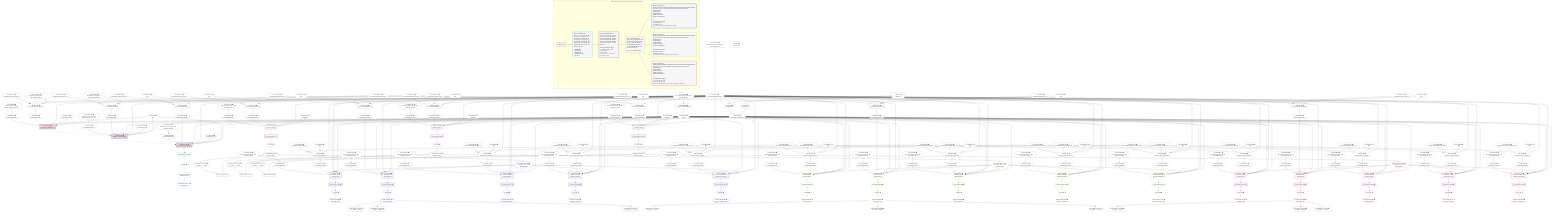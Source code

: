 %%{init: {'themeVariables': { 'fontSize': '12px'}}}%%
graph TD
    classDef path fill:#eee,stroke:#000,color:#000
    classDef plan fill:#fff,stroke-width:1px,color:#000
    classDef itemplan fill:#fff,stroke-width:2px,color:#000
    classDef unbatchedplan fill:#dff,stroke-width:1px,color:#000
    classDef sideeffectplan fill:#fcc,stroke-width:2px,color:#000
    classDef bucket fill:#f6f6f6,color:#000,stroke-width:2px,text-align:left


    %% plan dependencies
    Object157{{"Object[157∈0] ➊<br />ᐸ{reverse,orders,alias,codec}ᐳ"}}:::plan
    Lambda149{{"Lambda[149∈0] ➊<br />ᐸcalculateShouldReverseOrderᐳ"}}:::plan
    Constant154{{"Constant[154∈0] ➊<br />ᐸ[ { fragment: { n: [Array], f: 0, c: 266, [Symbol(pg-sql2-tyᐳ"}}:::plan
    Constant155{{"Constant[155∈0] ➊<br />ᐸsql.identifier(”relational_posts”)ᐳ"}}:::plan
    Constant156{{"Constant[156∈0] ➊<br />ᐸRecordCodec(relational_posts)ᐳ"}}:::plan
    Lambda149 & Constant154 & Constant155 & Constant156 --> Object157
    Object172{{"Object[172∈0] ➊<br />ᐸ{reverse,orders,alias,codec}ᐳ"}}:::plan
    Constant169{{"Constant[169∈0] ➊<br />ᐸ[ { fragment: { n: [Array], f: 0, c: 266, [Symbol(pg-sql2-tyᐳ"}}:::plan
    Constant170{{"Constant[170∈0] ➊<br />ᐸsql.identifier(”relational_posts”)ᐳ"}}:::plan
    Lambda149 & Constant169 & Constant170 & Constant156 --> Object172
    Object187{{"Object[187∈0] ➊<br />ᐸ{reverse,orders,alias,codec}ᐳ"}}:::plan
    Constant184{{"Constant[184∈0] ➊<br />ᐸ[]ᐳ"}}:::plan
    Constant185{{"Constant[185∈0] ➊<br />ᐸsql.identifier(”relational_posts”)ᐳ"}}:::plan
    Lambda149 & Constant184 & Constant185 & Constant156 --> Object187
    Object202{{"Object[202∈0] ➊<br />ᐸ{reverse,orders,alias,codec}ᐳ"}}:::plan
    Constant199{{"Constant[199∈0] ➊<br />ᐸ[]ᐳ"}}:::plan
    Constant200{{"Constant[200∈0] ➊<br />ᐸsql.identifier(”relational_topics”)ᐳ"}}:::plan
    Constant201{{"Constant[201∈0] ➊<br />ᐸRecordCodec(relational_topics)ᐳ"}}:::plan
    Lambda149 & Constant199 & Constant200 & Constant201 --> Object202
    Object217{{"Object[217∈0] ➊<br />ᐸ{reverse,orders,alias,codec}ᐳ"}}:::plan
    Constant214{{"Constant[214∈0] ➊<br />ᐸ[]ᐳ"}}:::plan
    Constant215{{"Constant[215∈0] ➊<br />ᐸsql.identifier(”relational_posts”)ᐳ"}}:::plan
    Lambda149 & Constant214 & Constant215 & Constant156 --> Object217
    Object232{{"Object[232∈0] ➊<br />ᐸ{reverse,orders,alias,codec}ᐳ"}}:::plan
    Constant229{{"Constant[229∈0] ➊<br />ᐸ[]ᐳ"}}:::plan
    Constant230{{"Constant[230∈0] ➊<br />ᐸsql.identifier(”relational_dividers”)ᐳ"}}:::plan
    Constant231{{"Constant[231∈0] ➊<br />ᐸRecordCodec(relational_dividers)ᐳ"}}:::plan
    Lambda149 & Constant229 & Constant230 & Constant231 --> Object232
    Object247{{"Object[247∈0] ➊<br />ᐸ{reverse,orders,alias,codec}ᐳ"}}:::plan
    Constant244{{"Constant[244∈0] ➊<br />ᐸ[]ᐳ"}}:::plan
    Constant245{{"Constant[245∈0] ➊<br />ᐸsql.identifier(”relational_checklists”)ᐳ"}}:::plan
    Constant246{{"Constant[246∈0] ➊<br />ᐸRecordCodec(relational_checklists)ᐳ"}}:::plan
    Lambda149 & Constant244 & Constant245 & Constant246 --> Object247
    Object262{{"Object[262∈0] ➊<br />ᐸ{reverse,orders,alias,codec}ᐳ"}}:::plan
    Constant259{{"Constant[259∈0] ➊<br />ᐸ[]ᐳ"}}:::plan
    Constant260{{"Constant[260∈0] ➊<br />ᐸsql.identifier(”relational_checklist_items”)ᐳ"}}:::plan
    Constant261{{"Constant[261∈0] ➊<br />ᐸRecordCodec(relational_checklist_items)ᐳ"}}:::plan
    Lambda149 & Constant259 & Constant260 & Constant261 --> Object262
    Object277{{"Object[277∈0] ➊<br />ᐸ{reverse,orders,alias,codec}ᐳ"}}:::plan
    Constant274{{"Constant[274∈0] ➊<br />ᐸ[]ᐳ"}}:::plan
    Constant275{{"Constant[275∈0] ➊<br />ᐸsql.identifier(”relational_items”)ᐳ"}}:::plan
    Constant276{{"Constant[276∈0] ➊<br />ᐸRecordCodec(relational_items)ᐳ"}}:::plan
    Lambda149 & Constant274 & Constant275 & Constant276 --> Object277
    Object292{{"Object[292∈0] ➊<br />ᐸ{reverse,orders,alias,codec}ᐳ"}}:::plan
    Constant289{{"Constant[289∈0] ➊<br />ᐸ[]ᐳ"}}:::plan
    Constant290{{"Constant[290∈0] ➊<br />ᐸsql.identifier(”relational_topics”)ᐳ"}}:::plan
    Lambda149 & Constant289 & Constant290 & Constant201 --> Object292
    Object307{{"Object[307∈0] ➊<br />ᐸ{reverse,orders,alias,codec}ᐳ"}}:::plan
    Constant304{{"Constant[304∈0] ➊<br />ᐸ[]ᐳ"}}:::plan
    Constant305{{"Constant[305∈0] ➊<br />ᐸsql.identifier(”relational_posts”)ᐳ"}}:::plan
    Lambda149 & Constant304 & Constant305 & Constant156 --> Object307
    Object322{{"Object[322∈0] ➊<br />ᐸ{reverse,orders,alias,codec}ᐳ"}}:::plan
    Constant319{{"Constant[319∈0] ➊<br />ᐸ[]ᐳ"}}:::plan
    Constant320{{"Constant[320∈0] ➊<br />ᐸsql.identifier(”relational_dividers”)ᐳ"}}:::plan
    Lambda149 & Constant319 & Constant320 & Constant231 --> Object322
    Object337{{"Object[337∈0] ➊<br />ᐸ{reverse,orders,alias,codec}ᐳ"}}:::plan
    Constant334{{"Constant[334∈0] ➊<br />ᐸ[]ᐳ"}}:::plan
    Constant335{{"Constant[335∈0] ➊<br />ᐸsql.identifier(”relational_checklists”)ᐳ"}}:::plan
    Lambda149 & Constant334 & Constant335 & Constant246 --> Object337
    Object352{{"Object[352∈0] ➊<br />ᐸ{reverse,orders,alias,codec}ᐳ"}}:::plan
    Constant349{{"Constant[349∈0] ➊<br />ᐸ[]ᐳ"}}:::plan
    Constant350{{"Constant[350∈0] ➊<br />ᐸsql.identifier(”relational_checklist_items”)ᐳ"}}:::plan
    Lambda149 & Constant349 & Constant350 & Constant261 --> Object352
    Object367{{"Object[367∈0] ➊<br />ᐸ{reverse,orders,alias,codec}ᐳ"}}:::plan
    Constant364{{"Constant[364∈0] ➊<br />ᐸ[]ᐳ"}}:::plan
    Constant365{{"Constant[365∈0] ➊<br />ᐸsql.identifier(”relational_items”)ᐳ"}}:::plan
    Lambda149 & Constant364 & Constant365 & Constant276 --> Object367
    Object382{{"Object[382∈0] ➊<br />ᐸ{reverse,orders,alias,codec}ᐳ"}}:::plan
    Constant379{{"Constant[379∈0] ➊<br />ᐸ[]ᐳ"}}:::plan
    Constant380{{"Constant[380∈0] ➊<br />ᐸsql.identifier(”relational_topics”)ᐳ"}}:::plan
    Lambda149 & Constant379 & Constant380 & Constant201 --> Object382
    Object397{{"Object[397∈0] ➊<br />ᐸ{reverse,orders,alias,codec}ᐳ"}}:::plan
    Constant394{{"Constant[394∈0] ➊<br />ᐸ[]ᐳ"}}:::plan
    Constant395{{"Constant[395∈0] ➊<br />ᐸsql.identifier(”relational_posts”)ᐳ"}}:::plan
    Lambda149 & Constant394 & Constant395 & Constant156 --> Object397
    Object412{{"Object[412∈0] ➊<br />ᐸ{reverse,orders,alias,codec}ᐳ"}}:::plan
    Constant409{{"Constant[409∈0] ➊<br />ᐸ[]ᐳ"}}:::plan
    Constant410{{"Constant[410∈0] ➊<br />ᐸsql.identifier(”relational_dividers”)ᐳ"}}:::plan
    Lambda149 & Constant409 & Constant410 & Constant231 --> Object412
    Object427{{"Object[427∈0] ➊<br />ᐸ{reverse,orders,alias,codec}ᐳ"}}:::plan
    Constant424{{"Constant[424∈0] ➊<br />ᐸ[]ᐳ"}}:::plan
    Constant425{{"Constant[425∈0] ➊<br />ᐸsql.identifier(”relational_checklists”)ᐳ"}}:::plan
    Lambda149 & Constant424 & Constant425 & Constant246 --> Object427
    Object442{{"Object[442∈0] ➊<br />ᐸ{reverse,orders,alias,codec}ᐳ"}}:::plan
    Constant439{{"Constant[439∈0] ➊<br />ᐸ[]ᐳ"}}:::plan
    Constant440{{"Constant[440∈0] ➊<br />ᐸsql.identifier(”relational_checklist_items”)ᐳ"}}:::plan
    Lambda149 & Constant439 & Constant440 & Constant261 --> Object442
    Object457{{"Object[457∈0] ➊<br />ᐸ{reverse,orders,alias,codec}ᐳ"}}:::plan
    Constant454{{"Constant[454∈0] ➊<br />ᐸ[]ᐳ"}}:::plan
    Constant455{{"Constant[455∈0] ➊<br />ᐸsql.identifier(”relational_items”)ᐳ"}}:::plan
    Lambda149 & Constant454 & Constant455 & Constant276 --> Object457
    Object11{{"Object[11∈0] ➊<br />ᐸ{pgSettings,withPgClient}ᐳ"}}:::plan
    Access9{{"Access[9∈0] ➊<br />ᐸ2.pgSettingsᐳ"}}:::plan
    Access10{{"Access[10∈0] ➊<br />ᐸ2.withPgClientᐳ"}}:::plan
    Access9 & Access10 --> Object11
    __Value2["__Value[2∈0] ➊<br />ᐸcontextᐳ"]:::plan
    __Value2 --> Access9
    __Value2 --> Access10
    Constant467{{"Constant[467∈0] ➊<br />ᐸ§{ first: null, last: null, cursorLower: null, cursorUpper: ᐳ"}}:::plan
    Constant467 --> Lambda149
    Lambda152{{"Lambda[152∈0] ➊<br />ᐸcalculateLimitAndOffsetSQLᐳ"}}:::plan
    Constant468{{"Constant[468∈0] ➊<br />ᐸ§{ first: null, last: null, cursorLower: null, cursorUpper: ᐳ"}}:::plan
    Constant468 --> Lambda152
    Access153{{"Access[153∈0] ➊<br />ᐸ152.0ᐳ"}}:::plan
    Lambda152 --> Access153
    Lambda158{{"Lambda[158∈0] ➊<br />ᐸcalculateOrderBySQLᐳ"}}:::plan
    Object157 --> Lambda158
    Lambda163{{"Lambda[163∈0] ➊<br />ᐸcalculateOrderBySQLᐳ"}}:::plan
    Constant469{{"Constant[469∈0] ➊<br />ᐸ§{ reverse: false, orders: [ { fragment: [Object], codec: Coᐳ"}}:::plan
    Constant469 --> Lambda163
    Lambda173{{"Lambda[173∈0] ➊<br />ᐸcalculateOrderBySQLᐳ"}}:::plan
    Object172 --> Lambda173
    Lambda178{{"Lambda[178∈0] ➊<br />ᐸcalculateOrderBySQLᐳ"}}:::plan
    Constant470{{"Constant[470∈0] ➊<br />ᐸ§{ reverse: false, orders: [ { fragment: [Object], codec: Coᐳ"}}:::plan
    Constant470 --> Lambda178
    Lambda188{{"Lambda[188∈0] ➊<br />ᐸcalculateOrderBySQLᐳ"}}:::plan
    Object187 --> Lambda188
    Lambda193{{"Lambda[193∈0] ➊<br />ᐸcalculateOrderBySQLᐳ"}}:::plan
    Constant471{{"Constant[471∈0] ➊<br />ᐸ§{ reverse: false, orders: [], alias: sql.identifier(”relatiᐳ"}}:::plan
    Constant471 --> Lambda193
    Lambda203{{"Lambda[203∈0] ➊<br />ᐸcalculateOrderBySQLᐳ"}}:::plan
    Object202 --> Lambda203
    Lambda208{{"Lambda[208∈0] ➊<br />ᐸcalculateOrderBySQLᐳ"}}:::plan
    Constant472{{"Constant[472∈0] ➊<br />ᐸ§{ reverse: false, orders: [], alias: sql.identifier(”relatiᐳ"}}:::plan
    Constant472 --> Lambda208
    Lambda218{{"Lambda[218∈0] ➊<br />ᐸcalculateOrderBySQLᐳ"}}:::plan
    Object217 --> Lambda218
    Lambda223{{"Lambda[223∈0] ➊<br />ᐸcalculateOrderBySQLᐳ"}}:::plan
    Constant473{{"Constant[473∈0] ➊<br />ᐸ§{ reverse: false, orders: [], alias: sql.identifier(”relatiᐳ"}}:::plan
    Constant473 --> Lambda223
    Lambda233{{"Lambda[233∈0] ➊<br />ᐸcalculateOrderBySQLᐳ"}}:::plan
    Object232 --> Lambda233
    Lambda238{{"Lambda[238∈0] ➊<br />ᐸcalculateOrderBySQLᐳ"}}:::plan
    Constant474{{"Constant[474∈0] ➊<br />ᐸ§{ reverse: false, orders: [], alias: sql.identifier(”relatiᐳ"}}:::plan
    Constant474 --> Lambda238
    Lambda248{{"Lambda[248∈0] ➊<br />ᐸcalculateOrderBySQLᐳ"}}:::plan
    Object247 --> Lambda248
    Lambda253{{"Lambda[253∈0] ➊<br />ᐸcalculateOrderBySQLᐳ"}}:::plan
    Constant475{{"Constant[475∈0] ➊<br />ᐸ§{ reverse: false, orders: [], alias: sql.identifier(”relatiᐳ"}}:::plan
    Constant475 --> Lambda253
    Lambda263{{"Lambda[263∈0] ➊<br />ᐸcalculateOrderBySQLᐳ"}}:::plan
    Object262 --> Lambda263
    Lambda268{{"Lambda[268∈0] ➊<br />ᐸcalculateOrderBySQLᐳ"}}:::plan
    Constant476{{"Constant[476∈0] ➊<br />ᐸ§{ reverse: false, orders: [], alias: sql.identifier(”relatiᐳ"}}:::plan
    Constant476 --> Lambda268
    Lambda278{{"Lambda[278∈0] ➊<br />ᐸcalculateOrderBySQLᐳ"}}:::plan
    Object277 --> Lambda278
    Lambda283{{"Lambda[283∈0] ➊<br />ᐸcalculateOrderBySQLᐳ"}}:::plan
    Constant477{{"Constant[477∈0] ➊<br />ᐸ§{ reverse: false, orders: [], alias: sql.identifier(”relatiᐳ"}}:::plan
    Constant477 --> Lambda283
    Lambda293{{"Lambda[293∈0] ➊<br />ᐸcalculateOrderBySQLᐳ"}}:::plan
    Object292 --> Lambda293
    Lambda298{{"Lambda[298∈0] ➊<br />ᐸcalculateOrderBySQLᐳ"}}:::plan
    Constant478{{"Constant[478∈0] ➊<br />ᐸ§{ reverse: false, orders: [], alias: sql.identifier(”relatiᐳ"}}:::plan
    Constant478 --> Lambda298
    Lambda308{{"Lambda[308∈0] ➊<br />ᐸcalculateOrderBySQLᐳ"}}:::plan
    Object307 --> Lambda308
    Lambda313{{"Lambda[313∈0] ➊<br />ᐸcalculateOrderBySQLᐳ"}}:::plan
    Constant479{{"Constant[479∈0] ➊<br />ᐸ§{ reverse: false, orders: [], alias: sql.identifier(”relatiᐳ"}}:::plan
    Constant479 --> Lambda313
    Lambda323{{"Lambda[323∈0] ➊<br />ᐸcalculateOrderBySQLᐳ"}}:::plan
    Object322 --> Lambda323
    Lambda328{{"Lambda[328∈0] ➊<br />ᐸcalculateOrderBySQLᐳ"}}:::plan
    Constant480{{"Constant[480∈0] ➊<br />ᐸ§{ reverse: false, orders: [], alias: sql.identifier(”relatiᐳ"}}:::plan
    Constant480 --> Lambda328
    Lambda338{{"Lambda[338∈0] ➊<br />ᐸcalculateOrderBySQLᐳ"}}:::plan
    Object337 --> Lambda338
    Lambda343{{"Lambda[343∈0] ➊<br />ᐸcalculateOrderBySQLᐳ"}}:::plan
    Constant481{{"Constant[481∈0] ➊<br />ᐸ§{ reverse: false, orders: [], alias: sql.identifier(”relatiᐳ"}}:::plan
    Constant481 --> Lambda343
    Lambda353{{"Lambda[353∈0] ➊<br />ᐸcalculateOrderBySQLᐳ"}}:::plan
    Object352 --> Lambda353
    Lambda358{{"Lambda[358∈0] ➊<br />ᐸcalculateOrderBySQLᐳ"}}:::plan
    Constant482{{"Constant[482∈0] ➊<br />ᐸ§{ reverse: false, orders: [], alias: sql.identifier(”relatiᐳ"}}:::plan
    Constant482 --> Lambda358
    Lambda368{{"Lambda[368∈0] ➊<br />ᐸcalculateOrderBySQLᐳ"}}:::plan
    Object367 --> Lambda368
    Lambda373{{"Lambda[373∈0] ➊<br />ᐸcalculateOrderBySQLᐳ"}}:::plan
    Constant483{{"Constant[483∈0] ➊<br />ᐸ§{ reverse: false, orders: [], alias: sql.identifier(”relatiᐳ"}}:::plan
    Constant483 --> Lambda373
    Lambda383{{"Lambda[383∈0] ➊<br />ᐸcalculateOrderBySQLᐳ"}}:::plan
    Object382 --> Lambda383
    Lambda388{{"Lambda[388∈0] ➊<br />ᐸcalculateOrderBySQLᐳ"}}:::plan
    Constant484{{"Constant[484∈0] ➊<br />ᐸ§{ reverse: false, orders: [], alias: sql.identifier(”relatiᐳ"}}:::plan
    Constant484 --> Lambda388
    Lambda398{{"Lambda[398∈0] ➊<br />ᐸcalculateOrderBySQLᐳ"}}:::plan
    Object397 --> Lambda398
    Lambda403{{"Lambda[403∈0] ➊<br />ᐸcalculateOrderBySQLᐳ"}}:::plan
    Constant485{{"Constant[485∈0] ➊<br />ᐸ§{ reverse: false, orders: [], alias: sql.identifier(”relatiᐳ"}}:::plan
    Constant485 --> Lambda403
    Lambda413{{"Lambda[413∈0] ➊<br />ᐸcalculateOrderBySQLᐳ"}}:::plan
    Object412 --> Lambda413
    Lambda418{{"Lambda[418∈0] ➊<br />ᐸcalculateOrderBySQLᐳ"}}:::plan
    Constant486{{"Constant[486∈0] ➊<br />ᐸ§{ reverse: false, orders: [], alias: sql.identifier(”relatiᐳ"}}:::plan
    Constant486 --> Lambda418
    Lambda428{{"Lambda[428∈0] ➊<br />ᐸcalculateOrderBySQLᐳ"}}:::plan
    Object427 --> Lambda428
    Lambda433{{"Lambda[433∈0] ➊<br />ᐸcalculateOrderBySQLᐳ"}}:::plan
    Constant487{{"Constant[487∈0] ➊<br />ᐸ§{ reverse: false, orders: [], alias: sql.identifier(”relatiᐳ"}}:::plan
    Constant487 --> Lambda433
    Lambda443{{"Lambda[443∈0] ➊<br />ᐸcalculateOrderBySQLᐳ"}}:::plan
    Object442 --> Lambda443
    Lambda448{{"Lambda[448∈0] ➊<br />ᐸcalculateOrderBySQLᐳ"}}:::plan
    Constant488{{"Constant[488∈0] ➊<br />ᐸ§{ reverse: false, orders: [], alias: sql.identifier(”relatiᐳ"}}:::plan
    Constant488 --> Lambda448
    Lambda458{{"Lambda[458∈0] ➊<br />ᐸcalculateOrderBySQLᐳ"}}:::plan
    Object457 --> Lambda458
    Lambda463{{"Lambda[463∈0] ➊<br />ᐸcalculateOrderBySQLᐳ"}}:::plan
    Constant489{{"Constant[489∈0] ➊<br />ᐸ§{ reverse: false, orders: [], alias: sql.identifier(”relatiᐳ"}}:::plan
    Constant489 --> Lambda463
    __Value4["__Value[4∈0] ➊<br />ᐸrootValueᐳ"]:::plan
    Constant6{{"Constant[6∈0] ➊<br />ᐸ2ᐳ"}}:::plan
    Constant7{{"Constant[7∈0] ➊<br />ᐸ'Computed post ꖛ1'ᐳ"}}:::plan
    Constant13{{"Constant[13∈0] ➊<br />ᐸ'Computed post ꖛ2'ᐳ"}}:::plan
    Constant19{{"Constant[19∈0] ➊<br />ᐸ'Computed post ꖛ3'ᐳ"}}:::plan
    Constant464{{"Constant[464∈0] ➊<br />ᐸ1000000ᐳ"}}:::plan
    Constant465{{"Constant[465∈0] ➊<br />ᐸ1000001ᐳ"}}:::plan
    Constant466{{"Constant[466∈0] ➊<br />ᐸ1000002ᐳ"}}:::plan
    PgSelect8[["PgSelect[8∈1] ➊<br />ᐸrelational_posts(mutation)ᐳ"]]:::sideeffectplan
    Object11 & Constant6 & Constant7 & Lambda149 & Access153 & Lambda158 & Lambda163 --> PgSelect8
    PgSelect14[["PgSelect[14∈1] ➊<br />ᐸrelational_posts(mutation)ᐳ"]]:::sideeffectplan
    Object11 & Constant6 & Constant13 & Lambda149 & Access153 & Lambda173 & Lambda178 --> PgSelect14
    PgSelect20[["PgSelect[20∈1] ➊<br />ᐸrelational_posts(mutation)ᐳ"]]:::sideeffectplan
    Object11 & Constant6 & Constant19 & Lambda149 & Access153 & Lambda188 & Lambda193 --> PgSelect20
    First24{{"First[24∈1] ➊"}}:::plan
    PgSelectRows25[["PgSelectRows[25∈1] ➊"]]:::plan
    PgSelectRows25 --> First24
    PgSelect20 --> PgSelectRows25
    PgSelectSingle26{{"PgSelectSingle[26∈1] ➊<br />ᐸrelational_postsᐳ"}}:::plan
    First24 --> PgSelectSingle26
    PgClassExpression27{{"PgClassExpression[27∈1] ➊<br />ᐸ__relational_posts__ᐳ"}}:::plan
    PgSelectSingle26 --> PgClassExpression27
    PgSelect29[["PgSelect[29∈2] ➊<br />ᐸrelational_itemsᐳ"]]:::plan
    Object11 & Constant464 & Lambda149 & Access153 & Lambda278 & Lambda283 --> PgSelect29
    PgSelect70[["PgSelect[70∈2] ➊<br />ᐸrelational_itemsᐳ"]]:::plan
    Object11 & Constant465 & Lambda149 & Access153 & Lambda368 & Lambda373 --> PgSelect70
    PgSelect109[["PgSelect[109∈2] ➊<br />ᐸrelational_itemsᐳ"]]:::plan
    Object11 & Constant466 & Lambda149 & Access153 & Lambda458 & Lambda463 --> PgSelect109
    PgPolymorphic37{{"PgPolymorphic[37∈2] ➊"}}:::plan
    PgSelectSingle35{{"PgSelectSingle[35∈2] ➊<br />ᐸrelational_itemsᐳ"}}:::plan
    PgClassExpression36{{"PgClassExpression[36∈2] ➊<br />ᐸ__relation...s__.”type”ᐳ"}}:::plan
    PgSelectSingle35 & PgClassExpression36 --> PgPolymorphic37
    PgPolymorphic76{{"PgPolymorphic[76∈2] ➊"}}:::plan
    PgSelectSingle74{{"PgSelectSingle[74∈2] ➊<br />ᐸrelational_itemsᐳ"}}:::plan
    PgClassExpression75{{"PgClassExpression[75∈2] ➊<br />ᐸ__relation...s__.”type”ᐳ"}}:::plan
    PgSelectSingle74 & PgClassExpression75 --> PgPolymorphic76
    PgPolymorphic115{{"PgPolymorphic[115∈2] ➊"}}:::plan
    PgSelectSingle113{{"PgSelectSingle[113∈2] ➊<br />ᐸrelational_itemsᐳ"}}:::plan
    PgClassExpression114{{"PgClassExpression[114∈2] ➊<br />ᐸ__relation...s__.”type”ᐳ"}}:::plan
    PgSelectSingle113 & PgClassExpression114 --> PgPolymorphic115
    First33{{"First[33∈2] ➊"}}:::plan
    PgSelectRows34[["PgSelectRows[34∈2] ➊"]]:::plan
    PgSelectRows34 --> First33
    PgSelect29 --> PgSelectRows34
    First33 --> PgSelectSingle35
    PgSelectSingle35 --> PgClassExpression36
    First72{{"First[72∈2] ➊"}}:::plan
    PgSelectRows73[["PgSelectRows[73∈2] ➊"]]:::plan
    PgSelectRows73 --> First72
    PgSelect70 --> PgSelectRows73
    First72 --> PgSelectSingle74
    PgSelectSingle74 --> PgClassExpression75
    First111{{"First[111∈2] ➊"}}:::plan
    PgSelectRows112[["PgSelectRows[112∈2] ➊"]]:::plan
    PgSelectRows112 --> First111
    PgSelect109 --> PgSelectRows112
    First111 --> PgSelectSingle113
    PgSelectSingle113 --> PgClassExpression114
    PgSelect39[["PgSelect[39∈4] ➊<br />ᐸrelational_topicsᐳ<br />ᐳRelationalTopic"]]:::plan
    PgClassExpression38{{"PgClassExpression[38∈4] ➊<br />ᐸ__relation...ems__.”id”ᐳ<br />ᐳRelationalTopic"}}:::plan
    Object11 & PgClassExpression38 & Lambda149 & Access153 & Lambda203 & Lambda208 --> PgSelect39
    PgSelect46[["PgSelect[46∈4] ➊<br />ᐸrelational_postsᐳ<br />ᐳRelationalPost"]]:::plan
    Object11 & PgClassExpression38 & Lambda149 & Access153 & Lambda218 & Lambda223 --> PgSelect46
    PgSelect54[["PgSelect[54∈4] ➊<br />ᐸrelational_dividersᐳ<br />ᐳRelationalDivider"]]:::plan
    Object11 & PgClassExpression38 & Lambda149 & Access153 & Lambda233 & Lambda238 --> PgSelect54
    PgSelect59[["PgSelect[59∈4] ➊<br />ᐸrelational_checklistsᐳ<br />ᐳRelationalChecklist"]]:::plan
    Object11 & PgClassExpression38 & Lambda149 & Access153 & Lambda248 & Lambda253 --> PgSelect59
    PgSelect64[["PgSelect[64∈4] ➊<br />ᐸrelational_checklist_itemsᐳ<br />ᐳRelationalChecklistItem"]]:::plan
    Object11 & PgClassExpression38 & Lambda149 & Access153 & Lambda263 & Lambda268 --> PgSelect64
    PgSelectSingle35 --> PgClassExpression38
    First43{{"First[43∈4] ➊"}}:::plan
    PgSelectRows44[["PgSelectRows[44∈4] ➊"]]:::plan
    PgSelectRows44 --> First43
    PgSelect39 --> PgSelectRows44
    PgSelectSingle45{{"PgSelectSingle[45∈4] ➊<br />ᐸrelational_topicsᐳ"}}:::plan
    First43 --> PgSelectSingle45
    First48{{"First[48∈4] ➊"}}:::plan
    PgSelectRows49[["PgSelectRows[49∈4] ➊"]]:::plan
    PgSelectRows49 --> First48
    PgSelect46 --> PgSelectRows49
    PgSelectSingle50{{"PgSelectSingle[50∈4] ➊<br />ᐸrelational_postsᐳ"}}:::plan
    First48 --> PgSelectSingle50
    PgClassExpression51{{"PgClassExpression[51∈4] ➊<br />ᐸ__relation...__.”title”ᐳ"}}:::plan
    PgSelectSingle50 --> PgClassExpression51
    PgClassExpression52{{"PgClassExpression[52∈4] ➊<br />ᐸ__relation...scription”ᐳ"}}:::plan
    PgSelectSingle50 --> PgClassExpression52
    PgClassExpression53{{"PgClassExpression[53∈4] ➊<br />ᐸ__relation...s__.”note”ᐳ"}}:::plan
    PgSelectSingle50 --> PgClassExpression53
    First56{{"First[56∈4] ➊"}}:::plan
    PgSelectRows57[["PgSelectRows[57∈4] ➊"]]:::plan
    PgSelectRows57 --> First56
    PgSelect54 --> PgSelectRows57
    PgSelectSingle58{{"PgSelectSingle[58∈4] ➊<br />ᐸrelational_dividersᐳ"}}:::plan
    First56 --> PgSelectSingle58
    First61{{"First[61∈4] ➊"}}:::plan
    PgSelectRows62[["PgSelectRows[62∈4] ➊"]]:::plan
    PgSelectRows62 --> First61
    PgSelect59 --> PgSelectRows62
    PgSelectSingle63{{"PgSelectSingle[63∈4] ➊<br />ᐸrelational_checklistsᐳ"}}:::plan
    First61 --> PgSelectSingle63
    First66{{"First[66∈4] ➊"}}:::plan
    PgSelectRows67[["PgSelectRows[67∈4] ➊"]]:::plan
    PgSelectRows67 --> First66
    PgSelect64 --> PgSelectRows67
    PgSelectSingle68{{"PgSelectSingle[68∈4] ➊<br />ᐸrelational_checklist_itemsᐳ"}}:::plan
    First66 --> PgSelectSingle68
    PgSelect78[["PgSelect[78∈5] ➊<br />ᐸrelational_topicsᐳ<br />ᐳRelationalTopic"]]:::plan
    PgClassExpression77{{"PgClassExpression[77∈5] ➊<br />ᐸ__relation...ems__.”id”ᐳ<br />ᐳRelationalTopic"}}:::plan
    Object11 & PgClassExpression77 & Lambda149 & Access153 & Lambda293 & Lambda298 --> PgSelect78
    PgSelect85[["PgSelect[85∈5] ➊<br />ᐸrelational_postsᐳ<br />ᐳRelationalPost"]]:::plan
    Object11 & PgClassExpression77 & Lambda149 & Access153 & Lambda308 & Lambda313 --> PgSelect85
    PgSelect93[["PgSelect[93∈5] ➊<br />ᐸrelational_dividersᐳ<br />ᐳRelationalDivider"]]:::plan
    Object11 & PgClassExpression77 & Lambda149 & Access153 & Lambda323 & Lambda328 --> PgSelect93
    PgSelect98[["PgSelect[98∈5] ➊<br />ᐸrelational_checklistsᐳ<br />ᐳRelationalChecklist"]]:::plan
    Object11 & PgClassExpression77 & Lambda149 & Access153 & Lambda338 & Lambda343 --> PgSelect98
    PgSelect103[["PgSelect[103∈5] ➊<br />ᐸrelational_checklist_itemsᐳ<br />ᐳRelationalChecklistItem"]]:::plan
    Object11 & PgClassExpression77 & Lambda149 & Access153 & Lambda353 & Lambda358 --> PgSelect103
    PgSelectSingle74 --> PgClassExpression77
    First82{{"First[82∈5] ➊"}}:::plan
    PgSelectRows83[["PgSelectRows[83∈5] ➊"]]:::plan
    PgSelectRows83 --> First82
    PgSelect78 --> PgSelectRows83
    PgSelectSingle84{{"PgSelectSingle[84∈5] ➊<br />ᐸrelational_topicsᐳ"}}:::plan
    First82 --> PgSelectSingle84
    First87{{"First[87∈5] ➊"}}:::plan
    PgSelectRows88[["PgSelectRows[88∈5] ➊"]]:::plan
    PgSelectRows88 --> First87
    PgSelect85 --> PgSelectRows88
    PgSelectSingle89{{"PgSelectSingle[89∈5] ➊<br />ᐸrelational_postsᐳ"}}:::plan
    First87 --> PgSelectSingle89
    PgClassExpression90{{"PgClassExpression[90∈5] ➊<br />ᐸ__relation...__.”title”ᐳ"}}:::plan
    PgSelectSingle89 --> PgClassExpression90
    PgClassExpression91{{"PgClassExpression[91∈5] ➊<br />ᐸ__relation...scription”ᐳ"}}:::plan
    PgSelectSingle89 --> PgClassExpression91
    PgClassExpression92{{"PgClassExpression[92∈5] ➊<br />ᐸ__relation...s__.”note”ᐳ"}}:::plan
    PgSelectSingle89 --> PgClassExpression92
    First95{{"First[95∈5] ➊"}}:::plan
    PgSelectRows96[["PgSelectRows[96∈5] ➊"]]:::plan
    PgSelectRows96 --> First95
    PgSelect93 --> PgSelectRows96
    PgSelectSingle97{{"PgSelectSingle[97∈5] ➊<br />ᐸrelational_dividersᐳ"}}:::plan
    First95 --> PgSelectSingle97
    First100{{"First[100∈5] ➊"}}:::plan
    PgSelectRows101[["PgSelectRows[101∈5] ➊"]]:::plan
    PgSelectRows101 --> First100
    PgSelect98 --> PgSelectRows101
    PgSelectSingle102{{"PgSelectSingle[102∈5] ➊<br />ᐸrelational_checklistsᐳ"}}:::plan
    First100 --> PgSelectSingle102
    First105{{"First[105∈5] ➊"}}:::plan
    PgSelectRows106[["PgSelectRows[106∈5] ➊"]]:::plan
    PgSelectRows106 --> First105
    PgSelect103 --> PgSelectRows106
    PgSelectSingle107{{"PgSelectSingle[107∈5] ➊<br />ᐸrelational_checklist_itemsᐳ"}}:::plan
    First105 --> PgSelectSingle107
    PgSelect117[["PgSelect[117∈6] ➊<br />ᐸrelational_topicsᐳ<br />ᐳRelationalTopic"]]:::plan
    PgClassExpression116{{"PgClassExpression[116∈6] ➊<br />ᐸ__relation...ems__.”id”ᐳ<br />ᐳRelationalTopic"}}:::plan
    Object11 & PgClassExpression116 & Lambda149 & Access153 & Lambda383 & Lambda388 --> PgSelect117
    PgSelect124[["PgSelect[124∈6] ➊<br />ᐸrelational_postsᐳ<br />ᐳRelationalPost"]]:::plan
    Object11 & PgClassExpression116 & Lambda149 & Access153 & Lambda398 & Lambda403 --> PgSelect124
    PgSelect132[["PgSelect[132∈6] ➊<br />ᐸrelational_dividersᐳ<br />ᐳRelationalDivider"]]:::plan
    Object11 & PgClassExpression116 & Lambda149 & Access153 & Lambda413 & Lambda418 --> PgSelect132
    PgSelect137[["PgSelect[137∈6] ➊<br />ᐸrelational_checklistsᐳ<br />ᐳRelationalChecklist"]]:::plan
    Object11 & PgClassExpression116 & Lambda149 & Access153 & Lambda428 & Lambda433 --> PgSelect137
    PgSelect142[["PgSelect[142∈6] ➊<br />ᐸrelational_checklist_itemsᐳ<br />ᐳRelationalChecklistItem"]]:::plan
    Object11 & PgClassExpression116 & Lambda149 & Access153 & Lambda443 & Lambda448 --> PgSelect142
    PgSelectSingle113 --> PgClassExpression116
    First121{{"First[121∈6] ➊"}}:::plan
    PgSelectRows122[["PgSelectRows[122∈6] ➊"]]:::plan
    PgSelectRows122 --> First121
    PgSelect117 --> PgSelectRows122
    PgSelectSingle123{{"PgSelectSingle[123∈6] ➊<br />ᐸrelational_topicsᐳ"}}:::plan
    First121 --> PgSelectSingle123
    First126{{"First[126∈6] ➊"}}:::plan
    PgSelectRows127[["PgSelectRows[127∈6] ➊"]]:::plan
    PgSelectRows127 --> First126
    PgSelect124 --> PgSelectRows127
    PgSelectSingle128{{"PgSelectSingle[128∈6] ➊<br />ᐸrelational_postsᐳ"}}:::plan
    First126 --> PgSelectSingle128
    PgClassExpression129{{"PgClassExpression[129∈6] ➊<br />ᐸ__relation...__.”title”ᐳ"}}:::plan
    PgSelectSingle128 --> PgClassExpression129
    PgClassExpression130{{"PgClassExpression[130∈6] ➊<br />ᐸ__relation...scription”ᐳ"}}:::plan
    PgSelectSingle128 --> PgClassExpression130
    PgClassExpression131{{"PgClassExpression[131∈6] ➊<br />ᐸ__relation...s__.”note”ᐳ"}}:::plan
    PgSelectSingle128 --> PgClassExpression131
    First134{{"First[134∈6] ➊"}}:::plan
    PgSelectRows135[["PgSelectRows[135∈6] ➊"]]:::plan
    PgSelectRows135 --> First134
    PgSelect132 --> PgSelectRows135
    PgSelectSingle136{{"PgSelectSingle[136∈6] ➊<br />ᐸrelational_dividersᐳ"}}:::plan
    First134 --> PgSelectSingle136
    First139{{"First[139∈6] ➊"}}:::plan
    PgSelectRows140[["PgSelectRows[140∈6] ➊"]]:::plan
    PgSelectRows140 --> First139
    PgSelect137 --> PgSelectRows140
    PgSelectSingle141{{"PgSelectSingle[141∈6] ➊<br />ᐸrelational_checklistsᐳ"}}:::plan
    First139 --> PgSelectSingle141
    First144{{"First[144∈6] ➊"}}:::plan
    PgSelectRows145[["PgSelectRows[145∈6] ➊"]]:::plan
    PgSelectRows145 --> First144
    PgSelect142 --> PgSelectRows145
    PgSelectSingle146{{"PgSelectSingle[146∈6] ➊<br />ᐸrelational_checklist_itemsᐳ"}}:::plan
    First144 --> PgSelectSingle146

    %% define steps

    %% implicit side effects
    PgSelect8 -.-o PgSelect14
    PgSelect14 -.-o PgSelect20

    subgraph "Buckets for mutations/basics/create-three-relational-posts-computed"
    Bucket0("Bucket 0 (root)"):::bucket
    classDef bucket0 stroke:#696969
    class Bucket0,__Value2,__Value4,Constant6,Constant7,Access9,Access10,Object11,Constant13,Constant19,Lambda149,Lambda152,Access153,Constant154,Constant155,Constant156,Object157,Lambda158,Lambda163,Constant169,Constant170,Object172,Lambda173,Lambda178,Constant184,Constant185,Object187,Lambda188,Lambda193,Constant199,Constant200,Constant201,Object202,Lambda203,Lambda208,Constant214,Constant215,Object217,Lambda218,Lambda223,Constant229,Constant230,Constant231,Object232,Lambda233,Lambda238,Constant244,Constant245,Constant246,Object247,Lambda248,Lambda253,Constant259,Constant260,Constant261,Object262,Lambda263,Lambda268,Constant274,Constant275,Constant276,Object277,Lambda278,Lambda283,Constant289,Constant290,Object292,Lambda293,Lambda298,Constant304,Constant305,Object307,Lambda308,Lambda313,Constant319,Constant320,Object322,Lambda323,Lambda328,Constant334,Constant335,Object337,Lambda338,Lambda343,Constant349,Constant350,Object352,Lambda353,Lambda358,Constant364,Constant365,Object367,Lambda368,Lambda373,Constant379,Constant380,Object382,Lambda383,Lambda388,Constant394,Constant395,Object397,Lambda398,Lambda403,Constant409,Constant410,Object412,Lambda413,Lambda418,Constant424,Constant425,Object427,Lambda428,Lambda433,Constant439,Constant440,Object442,Lambda443,Lambda448,Constant454,Constant455,Object457,Lambda458,Lambda463,Constant464,Constant465,Constant466,Constant467,Constant468,Constant469,Constant470,Constant471,Constant472,Constant473,Constant474,Constant475,Constant476,Constant477,Constant478,Constant479,Constant480,Constant481,Constant482,Constant483,Constant484,Constant485,Constant486,Constant487,Constant488,Constant489 bucket0
    Bucket1("Bucket 1 (mutationField)<br />Deps: 11, 6, 7, 149, 153, 158, 163, 13, 173, 178, 19, 188, 193, 464, 278, 283, 465, 368, 373, 466, 458, 463, 4, 203, 208, 218, 223, 233, 238, 248, 253, 263, 268, 293, 298, 308, 313, 323, 328, 338, 343, 353, 358, 383, 388, 398, 403, 413, 418, 428, 433, 443, 448<br /><br />1: PgSelect[8]<br />2: PgSelect[14]<br />3: PgSelect[20]<br />4: PgSelectRows[25]<br />ᐳ: 24, 26, 27"):::bucket
    classDef bucket1 stroke:#00bfff
    class Bucket1,PgSelect8,PgSelect14,PgSelect20,First24,PgSelectRows25,PgSelectSingle26,PgClassExpression27 bucket1
    Bucket2("Bucket 2 (nullableBoundary)<br />Deps: 11, 464, 149, 153, 278, 283, 465, 368, 373, 466, 458, 463, 27, 4, 203, 208, 218, 223, 233, 238, 248, 253, 263, 268, 293, 298, 308, 313, 323, 328, 338, 343, 353, 358, 383, 388, 398, 403, 413, 418, 428, 433, 443, 448<br /><br />ROOT PgClassExpression{1}ᐸ__relational_posts__ᐳ[27]<br />1: 29, 70, 109<br />2: 34, 73, 112<br />ᐳ: 33, 35, 36, 37, 72, 74, 75, 76, 111, 113, 114, 115"):::bucket
    classDef bucket2 stroke:#7f007f
    class Bucket2,PgSelect29,First33,PgSelectRows34,PgSelectSingle35,PgClassExpression36,PgPolymorphic37,PgSelect70,First72,PgSelectRows73,PgSelectSingle74,PgClassExpression75,PgPolymorphic76,PgSelect109,First111,PgSelectRows112,PgSelectSingle113,PgClassExpression114,PgPolymorphic115 bucket2
    Bucket3("Bucket 3 (nullableBoundary)<br />Deps: 4, 35, 11, 149, 153, 203, 208, 218, 223, 233, 238, 248, 253, 263, 268, 37, 74, 293, 298, 308, 313, 323, 328, 338, 343, 353, 358, 76, 113, 383, 388, 398, 403, 413, 418, 428, 433, 443, 448, 115<br /><br />ROOT __ValueᐸrootValueᐳ[4]"):::bucket
    classDef bucket3 stroke:#ffa500
    class Bucket3 bucket3
    Bucket4("Bucket 4 (polymorphic)<br />RelationalTopic,RelationalPost,RelationalDivider,RelationalChecklist,RelationalChecklistItem<br />Deps: 35, 11, 149, 153, 203, 208, 218, 223, 233, 238, 248, 253, 263, 268, 37<br />ᐳRelationalTopic<br />ᐳRelationalPost<br />ᐳRelationalDivider<br />ᐳRelationalChecklist<br />ᐳRelationalChecklistItem<br /><br />1: <br />ᐳ: PgClassExpression[38]<br />2: 39, 46, 54, 59, 64<br />3: 44, 49, 57, 62, 67<br />ᐳ: 43, 45, 48, 50, 51, 52, 53, 56, 58, 61, 63, 66, 68"):::bucket
    classDef bucket4 stroke:#0000ff
    class Bucket4,PgClassExpression38,PgSelect39,First43,PgSelectRows44,PgSelectSingle45,PgSelect46,First48,PgSelectRows49,PgSelectSingle50,PgClassExpression51,PgClassExpression52,PgClassExpression53,PgSelect54,First56,PgSelectRows57,PgSelectSingle58,PgSelect59,First61,PgSelectRows62,PgSelectSingle63,PgSelect64,First66,PgSelectRows67,PgSelectSingle68 bucket4
    Bucket5("Bucket 5 (polymorphic)<br />RelationalTopic,RelationalPost,RelationalDivider,RelationalChecklist,RelationalChecklistItem<br />Deps: 74, 11, 149, 153, 293, 298, 308, 313, 323, 328, 338, 343, 353, 358, 76<br />ᐳRelationalTopic<br />ᐳRelationalPost<br />ᐳRelationalDivider<br />ᐳRelationalChecklist<br />ᐳRelationalChecklistItem<br /><br />1: <br />ᐳ: PgClassExpression[77]<br />2: 78, 85, 93, 98, 103<br />3: 83, 88, 96, 101, 106<br />ᐳ: 82, 84, 87, 89, 90, 91, 92, 95, 97, 100, 102, 105, 107"):::bucket
    classDef bucket5 stroke:#7fff00
    class Bucket5,PgClassExpression77,PgSelect78,First82,PgSelectRows83,PgSelectSingle84,PgSelect85,First87,PgSelectRows88,PgSelectSingle89,PgClassExpression90,PgClassExpression91,PgClassExpression92,PgSelect93,First95,PgSelectRows96,PgSelectSingle97,PgSelect98,First100,PgSelectRows101,PgSelectSingle102,PgSelect103,First105,PgSelectRows106,PgSelectSingle107 bucket5
    Bucket6("Bucket 6 (polymorphic)<br />RelationalTopic,RelationalPost,RelationalDivider,RelationalChecklist,RelationalChecklistItem<br />Deps: 113, 11, 149, 153, 383, 388, 398, 403, 413, 418, 428, 433, 443, 448, 115<br />ᐳRelationalTopic<br />ᐳRelationalPost<br />ᐳRelationalDivider<br />ᐳRelationalChecklist<br />ᐳRelationalChecklistItem<br /><br />1: <br />ᐳ: PgClassExpression[116]<br />2: 117, 124, 132, 137, 142<br />3: 122, 127, 135, 140, 145<br />ᐳ: 121, 123, 126, 128, 129, 130, 131, 134, 136, 139, 141, 144, 146"):::bucket
    classDef bucket6 stroke:#ff1493
    class Bucket6,PgClassExpression116,PgSelect117,First121,PgSelectRows122,PgSelectSingle123,PgSelect124,First126,PgSelectRows127,PgSelectSingle128,PgClassExpression129,PgClassExpression130,PgClassExpression131,PgSelect132,First134,PgSelectRows135,PgSelectSingle136,PgSelect137,First139,PgSelectRows140,PgSelectSingle141,PgSelect142,First144,PgSelectRows145,PgSelectSingle146 bucket6
    Bucket0 --> Bucket1
    Bucket1 --> Bucket2
    Bucket2 --> Bucket3
    Bucket3 --> Bucket4 & Bucket5 & Bucket6
    end